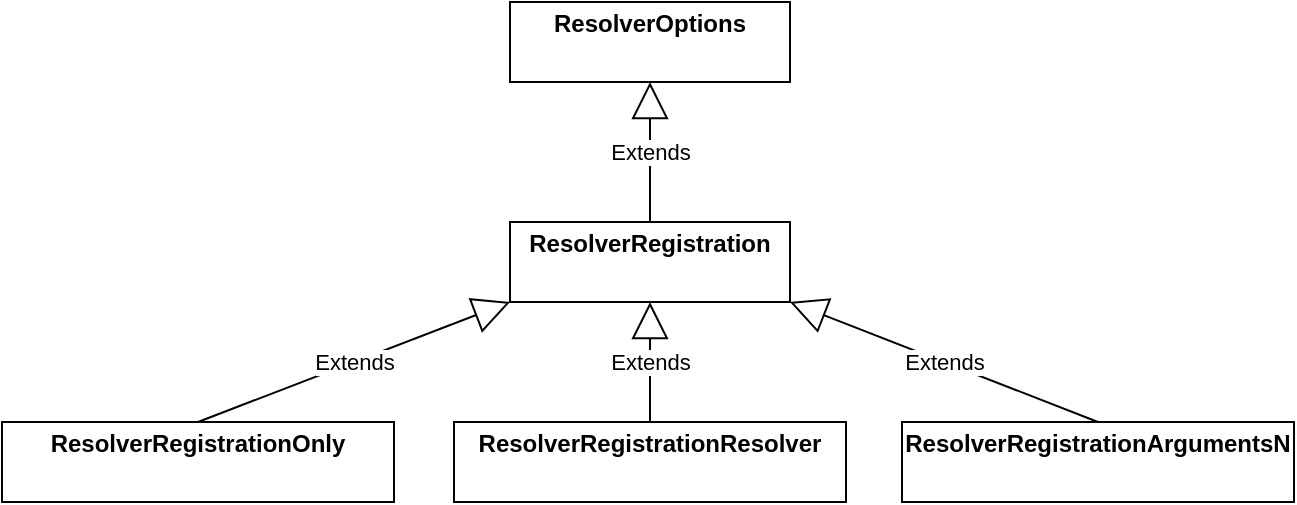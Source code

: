 <mxfile version="15.6.1" type="github"><diagram id="GLSMctoERfL2l0AfNuec" name="Page-1"><mxGraphModel dx="1426" dy="771" grid="1" gridSize="10" guides="1" tooltips="1" connect="1" arrows="1" fold="1" page="1" pageScale="1" pageWidth="827" pageHeight="1169" math="0" shadow="0"><root><mxCell id="0"/><mxCell id="1" parent="0"/><mxCell id="vi2u8aLiu9yzZdhVS_HH-1" value="&lt;p style=&quot;margin: 0px ; margin-top: 4px ; text-align: center&quot;&gt;&lt;/p&gt;&lt;div style=&quot;text-align: center ; height: 2px&quot;&gt;&lt;b&gt;ResolverOptions&lt;/b&gt;&lt;/div&gt;" style="verticalAlign=top;align=left;overflow=fill;fontSize=12;fontFamily=Helvetica;html=1;" vertex="1" parent="1"><mxGeometry x="344" y="270" width="140" height="40" as="geometry"/></mxCell><mxCell id="vi2u8aLiu9yzZdhVS_HH-2" value="&lt;p style=&quot;margin: 0px ; margin-top: 4px ; text-align: center&quot;&gt;&lt;/p&gt;&lt;div style=&quot;text-align: center ; height: 2px&quot;&gt;&lt;b&gt;ResolverRegistration&lt;/b&gt;&lt;/div&gt;" style="verticalAlign=top;align=left;overflow=fill;fontSize=12;fontFamily=Helvetica;html=1;" vertex="1" parent="1"><mxGeometry x="344" y="380" width="140" height="40" as="geometry"/></mxCell><mxCell id="vi2u8aLiu9yzZdhVS_HH-4" value="Extends" style="endArrow=block;endSize=16;endFill=0;html=1;rounded=0;entryX=0.5;entryY=1;entryDx=0;entryDy=0;" edge="1" parent="1" source="vi2u8aLiu9yzZdhVS_HH-2" target="vi2u8aLiu9yzZdhVS_HH-1"><mxGeometry width="160" relative="1" as="geometry"><mxPoint x="330" y="400" as="sourcePoint"/><mxPoint x="490" y="400" as="targetPoint"/></mxGeometry></mxCell><mxCell id="vi2u8aLiu9yzZdhVS_HH-5" value="&lt;p style=&quot;margin: 0px ; margin-top: 4px ; text-align: center&quot;&gt;&lt;/p&gt;&lt;div style=&quot;text-align: center ; height: 2px&quot;&gt;&lt;b&gt;ResolverRegistrationOnly&lt;/b&gt;&lt;/div&gt;" style="verticalAlign=top;align=left;overflow=fill;fontSize=12;fontFamily=Helvetica;html=1;" vertex="1" parent="1"><mxGeometry x="90" y="480" width="196" height="40" as="geometry"/></mxCell><mxCell id="vi2u8aLiu9yzZdhVS_HH-6" value="&lt;p style=&quot;margin: 0px ; margin-top: 4px ; text-align: center&quot;&gt;&lt;/p&gt;&lt;div style=&quot;text-align: center ; height: 2px&quot;&gt;&lt;b&gt;ResolverRegistrationResolver&lt;/b&gt;&lt;/div&gt;" style="verticalAlign=top;align=left;overflow=fill;fontSize=12;fontFamily=Helvetica;html=1;" vertex="1" parent="1"><mxGeometry x="316" y="480" width="196" height="40" as="geometry"/></mxCell><mxCell id="vi2u8aLiu9yzZdhVS_HH-7" value="&lt;p style=&quot;margin: 0px ; margin-top: 4px ; text-align: center&quot;&gt;&lt;/p&gt;&lt;div style=&quot;text-align: center ; height: 2px&quot;&gt;&lt;b&gt;ResolverRegistrationArgumentsN&lt;/b&gt;&lt;/div&gt;" style="verticalAlign=top;align=left;overflow=fill;fontSize=12;fontFamily=Helvetica;html=1;" vertex="1" parent="1"><mxGeometry x="540" y="480" width="196" height="40" as="geometry"/></mxCell><mxCell id="vi2u8aLiu9yzZdhVS_HH-8" value="Extends" style="endArrow=block;endSize=16;endFill=0;html=1;rounded=0;exitX=0.5;exitY=0;exitDx=0;exitDy=0;entryX=0.5;entryY=1;entryDx=0;entryDy=0;" edge="1" parent="1" source="vi2u8aLiu9yzZdhVS_HH-6" target="vi2u8aLiu9yzZdhVS_HH-2"><mxGeometry width="160" relative="1" as="geometry"><mxPoint x="330" y="400" as="sourcePoint"/><mxPoint x="490" y="400" as="targetPoint"/></mxGeometry></mxCell><mxCell id="vi2u8aLiu9yzZdhVS_HH-10" value="Extends" style="endArrow=block;endSize=16;endFill=0;html=1;rounded=0;exitX=0.5;exitY=0;exitDx=0;exitDy=0;entryX=0;entryY=1;entryDx=0;entryDy=0;" edge="1" parent="1" source="vi2u8aLiu9yzZdhVS_HH-5" target="vi2u8aLiu9yzZdhVS_HH-2"><mxGeometry width="160" relative="1" as="geometry"><mxPoint x="170" y="440" as="sourcePoint"/><mxPoint x="420" y="420" as="targetPoint"/></mxGeometry></mxCell><mxCell id="vi2u8aLiu9yzZdhVS_HH-11" value="Extends" style="endArrow=block;endSize=16;endFill=0;html=1;rounded=0;entryX=1;entryY=1;entryDx=0;entryDy=0;exitX=0.5;exitY=0;exitDx=0;exitDy=0;" edge="1" parent="1" source="vi2u8aLiu9yzZdhVS_HH-7" target="vi2u8aLiu9yzZdhVS_HH-2"><mxGeometry width="160" relative="1" as="geometry"><mxPoint x="330" y="370" as="sourcePoint"/><mxPoint x="490" y="370" as="targetPoint"/></mxGeometry></mxCell></root></mxGraphModel></diagram></mxfile>